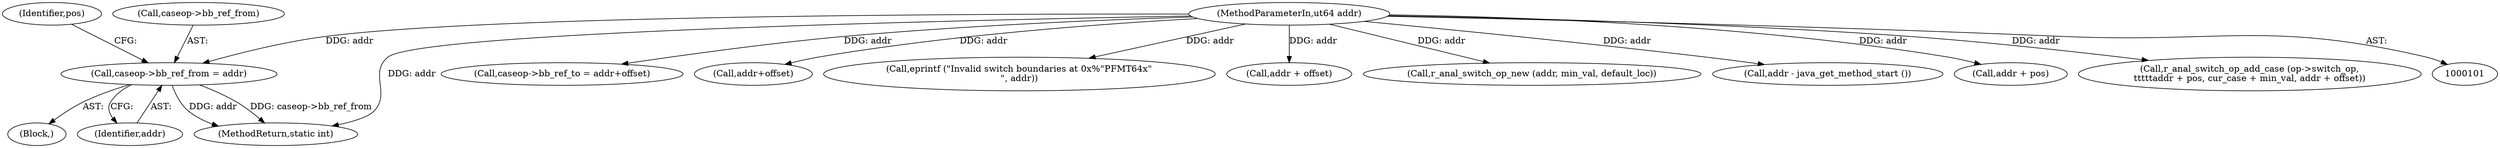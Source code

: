 digraph "0_radare2_224e6bc13fa353dd3b7f7a2334588f1c4229e58d@pointer" {
"1000276" [label="(Call,caseop->bb_ref_from = addr)"];
"1000104" [label="(MethodParameterIn,ut64 addr)"];
"1000268" [label="(Block,)"];
"1000269" [label="(Call,caseop->bb_ref_to = addr+offset)"];
"1000273" [label="(Call,addr+offset)"];
"1000228" [label="(Identifier,pos)"];
"1000276" [label="(Call,caseop->bb_ref_from = addr)"];
"1000104" [label="(MethodParameterIn,ut64 addr)"];
"1000283" [label="(Call,eprintf (\"Invalid switch boundaries at 0x%\"PFMT64x\"\n\", addr))"];
"1000280" [label="(Identifier,addr)"];
"1000295" [label="(MethodReturn,static int)"];
"1000263" [label="(Call,addr + offset)"];
"1000277" [label="(Call,caseop->bb_ref_from)"];
"1000193" [label="(Call,r_anal_switch_op_new (addr, min_val, default_loc))"];
"1000117" [label="(Call,addr - java_get_method_start ())"];
"1000257" [label="(Call,addr + pos)"];
"1000253" [label="(Call,r_anal_switch_op_add_case (op->switch_op,\n\t\t\t\t\taddr + pos, cur_case + min_val, addr + offset))"];
"1000276" -> "1000268"  [label="AST: "];
"1000276" -> "1000280"  [label="CFG: "];
"1000277" -> "1000276"  [label="AST: "];
"1000280" -> "1000276"  [label="AST: "];
"1000228" -> "1000276"  [label="CFG: "];
"1000276" -> "1000295"  [label="DDG: addr"];
"1000276" -> "1000295"  [label="DDG: caseop->bb_ref_from"];
"1000104" -> "1000276"  [label="DDG: addr"];
"1000104" -> "1000101"  [label="AST: "];
"1000104" -> "1000295"  [label="DDG: addr"];
"1000104" -> "1000117"  [label="DDG: addr"];
"1000104" -> "1000193"  [label="DDG: addr"];
"1000104" -> "1000253"  [label="DDG: addr"];
"1000104" -> "1000257"  [label="DDG: addr"];
"1000104" -> "1000263"  [label="DDG: addr"];
"1000104" -> "1000269"  [label="DDG: addr"];
"1000104" -> "1000273"  [label="DDG: addr"];
"1000104" -> "1000283"  [label="DDG: addr"];
}
